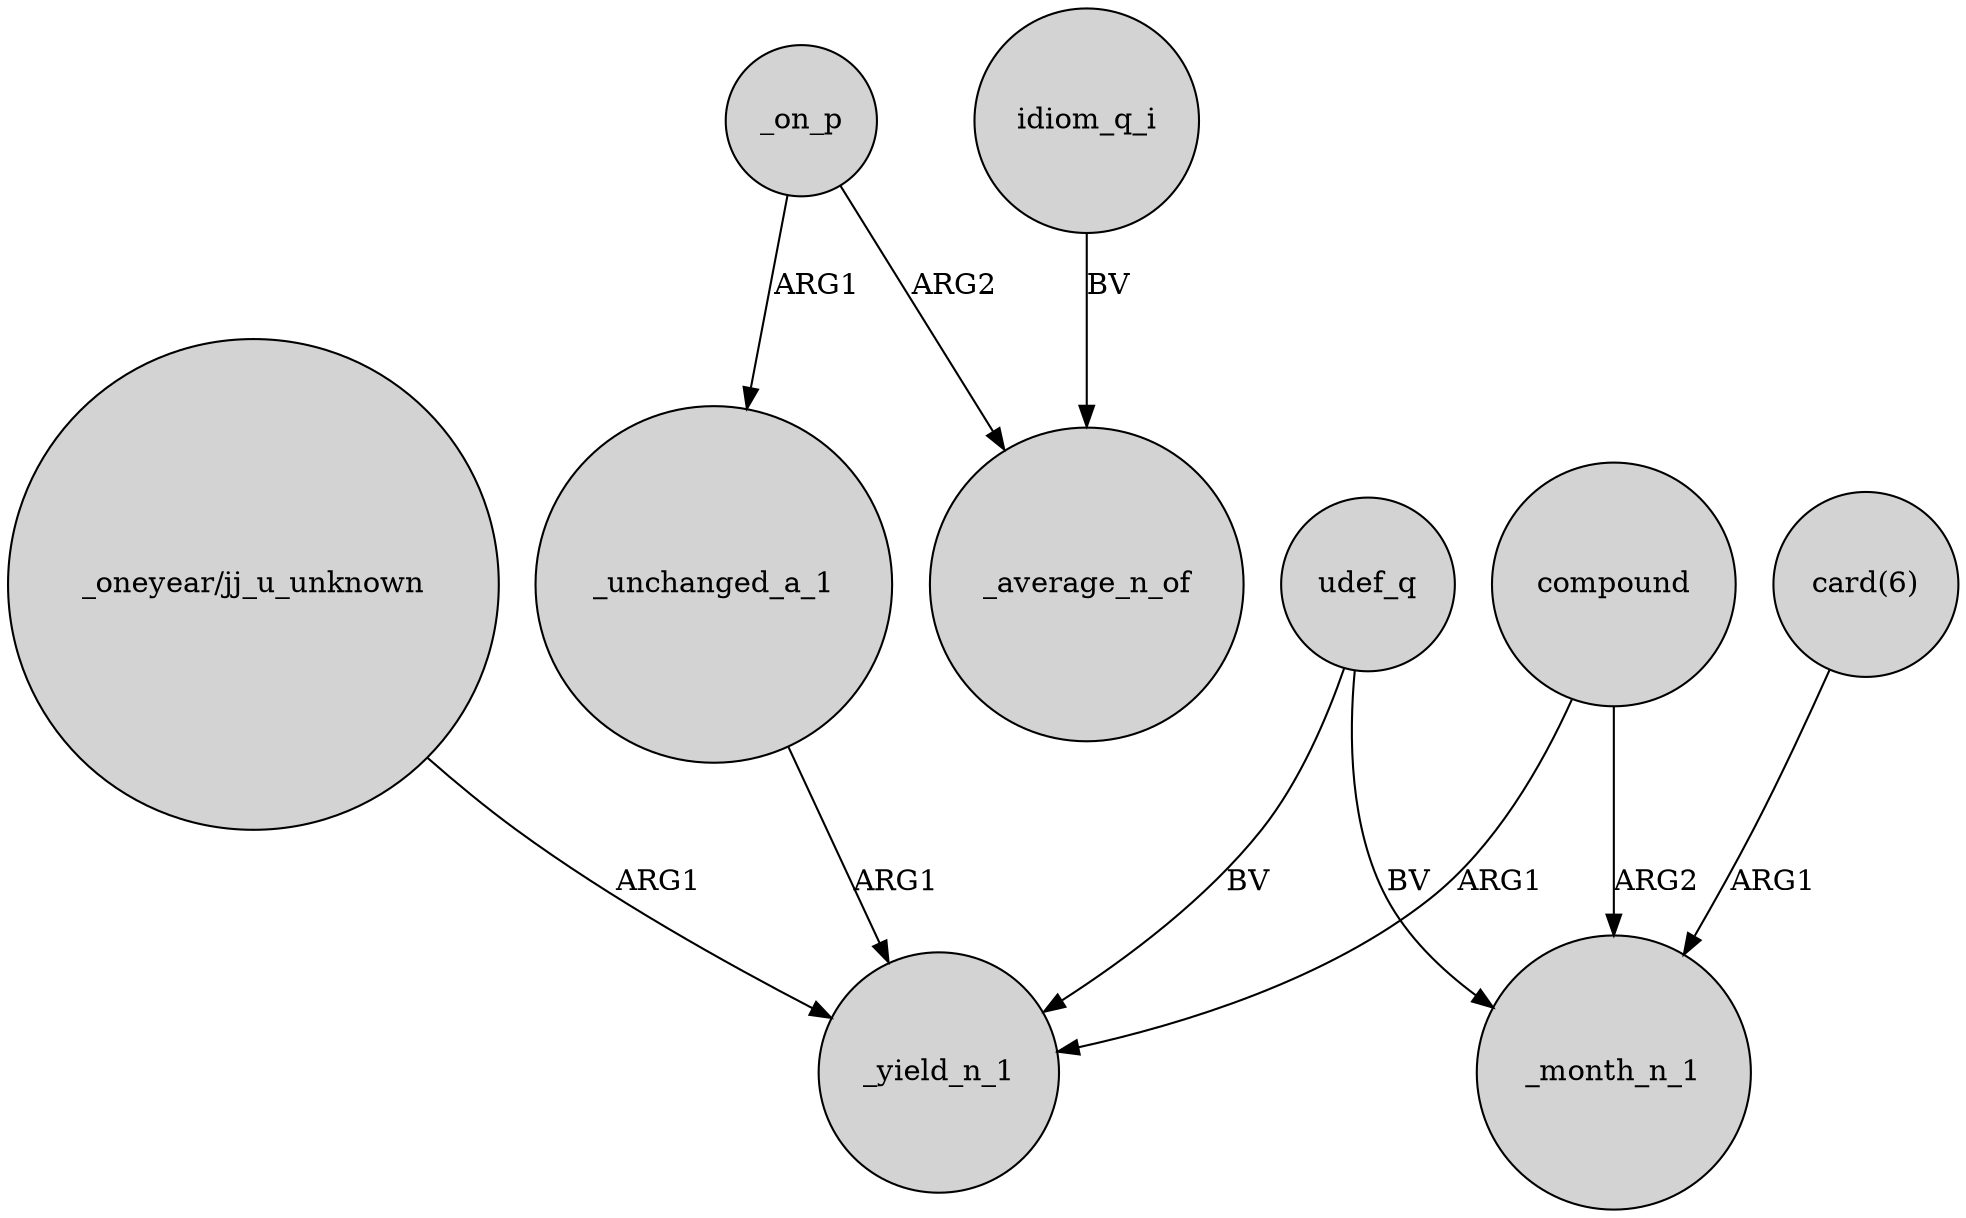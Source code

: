 digraph {
	node [shape=circle style=filled]
	compound -> _yield_n_1 [label=ARG1]
	compound -> _month_n_1 [label=ARG2]
	_unchanged_a_1 -> _yield_n_1 [label=ARG1]
	"_oneyear/jj_u_unknown" -> _yield_n_1 [label=ARG1]
	"card(6)" -> _month_n_1 [label=ARG1]
	idiom_q_i -> _average_n_of [label=BV]
	udef_q -> _month_n_1 [label=BV]
	_on_p -> _unchanged_a_1 [label=ARG1]
	udef_q -> _yield_n_1 [label=BV]
	_on_p -> _average_n_of [label=ARG2]
}
